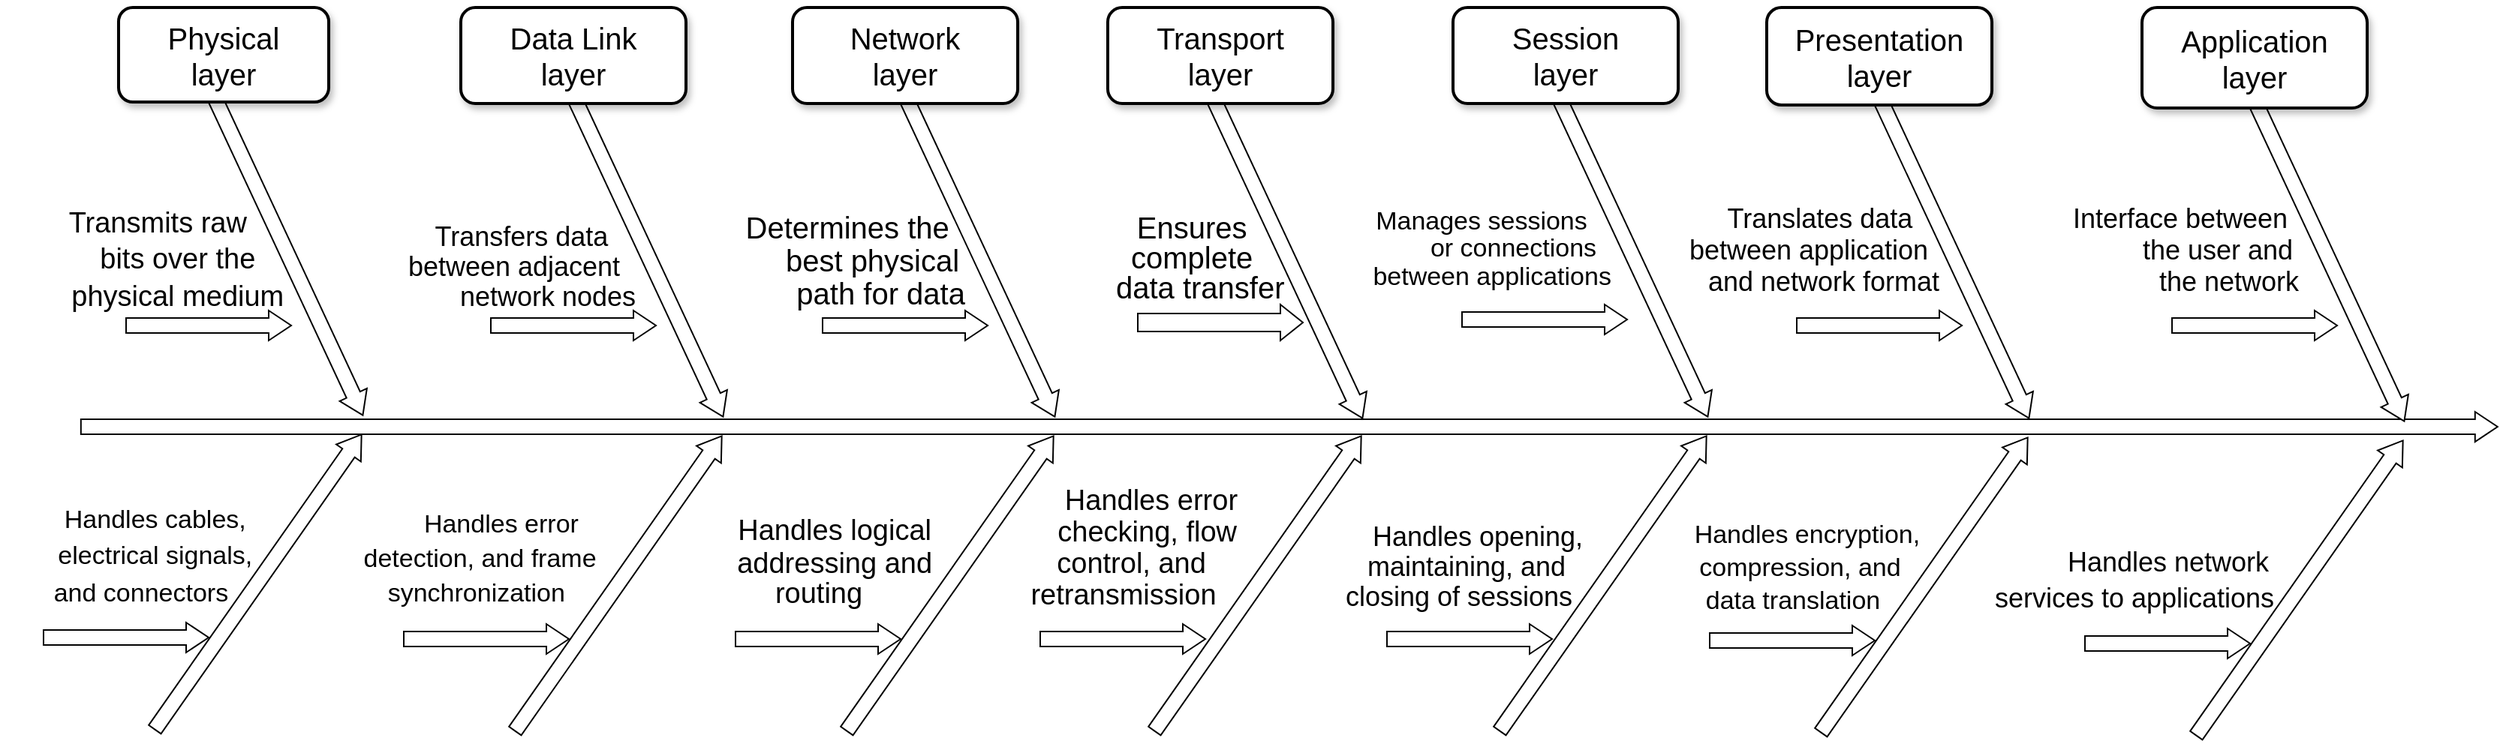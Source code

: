 <mxfile version="27.0.9">
  <diagram name="Page-1" id="b7a7eaba-c6c5-6fbe-34ae-1d3a4219ac39">
    <mxGraphModel dx="3718.5" dy="1063" grid="1" gridSize="10" guides="1" tooltips="1" connect="1" arrows="1" fold="1" page="1" pageScale="1.5" pageWidth="1169" pageHeight="826" background="none" math="0" shadow="0">
      <root>
        <mxCell id="0" style=";html=1;" />
        <mxCell id="1" style=";html=1;" parent="0" />
        <mxCell id="279d4c6e8b4f5ae2-2" value="" style="html=1;shadow=0;dashed=0;align=center;verticalAlign=middle;shape=mxgraph.arrows2.arrow;dy=0.5;dx=15;direction=north;notch=0;rounded=0;strokeWidth=1;fontSize=20;rotation=35;" parent="1" vertex="1">
          <mxGeometry x="594" y="604" width="20" height="240" as="geometry" />
        </mxCell>
        <mxCell id="279d4c6e8b4f5ae2-3" value="" style="html=1;shadow=0;dashed=0;align=center;verticalAlign=middle;shape=mxgraph.arrows2.arrow;dy=0.5;dx=15;direction=north;notch=0;rounded=0;strokeWidth=1;fontSize=20;rotation=35;" parent="1" vertex="1">
          <mxGeometry x="799" y="604" width="20" height="240" as="geometry" />
        </mxCell>
        <mxCell id="279d4c6e8b4f5ae2-4" value="" style="html=1;shadow=0;dashed=0;align=center;verticalAlign=middle;shape=mxgraph.arrows2.arrow;dy=0.5;dx=15;direction=north;notch=0;rounded=0;strokeWidth=1;fontSize=20;rotation=35;" parent="1" vertex="1">
          <mxGeometry x="1029" y="604" width="20" height="240" as="geometry" />
        </mxCell>
        <mxCell id="279d4c6e8b4f5ae2-5" value="" style="html=1;shadow=0;dashed=0;align=center;verticalAlign=middle;shape=mxgraph.arrows2.arrow;dy=0.5;dx=15;direction=north;notch=0;rounded=0;strokeWidth=1;fontSize=20;rotation=90;" parent="1" vertex="1">
          <mxGeometry x="819.9" y="-185.48" width="20" height="1609.97" as="geometry" />
        </mxCell>
        <mxCell id="279d4c6e8b4f5ae2-6" value="" style="html=1;shadow=0;dashed=0;align=center;verticalAlign=middle;shape=mxgraph.arrows2.arrow;dy=0.5;dx=15;direction=north;notch=0;rounded=0;strokeWidth=1;fontSize=20;rotation=155;" parent="1" vertex="1">
          <mxGeometry x="613" y="384" width="20" height="240" as="geometry" />
        </mxCell>
        <mxCell id="279d4c6e8b4f5ae2-7" value="" style="html=1;shadow=0;dashed=0;align=center;verticalAlign=middle;shape=mxgraph.arrows2.arrow;dy=0.5;dx=15;direction=north;notch=0;rounded=0;strokeWidth=1;fontSize=20;rotation=155;" parent="1" vertex="1">
          <mxGeometry x="818" y="385" width="20" height="240" as="geometry" />
        </mxCell>
        <mxCell id="279d4c6e8b4f5ae2-8" value="" style="html=1;shadow=0;dashed=0;align=center;verticalAlign=middle;shape=mxgraph.arrows2.arrow;dy=0.5;dx=15;direction=north;notch=0;rounded=0;strokeWidth=1;fontSize=20;rotation=155;" parent="1" vertex="1">
          <mxGeometry x="1048" y="384" width="20" height="240" as="geometry" />
        </mxCell>
        <mxCell id="279d4c6e8b4f5ae2-9" value="Network&lt;div&gt;layer&lt;/div&gt;" style="rounded=1;whiteSpace=wrap;html=1;shadow=1;strokeWidth=2;fontSize=20;" parent="1" vertex="1">
          <mxGeometry x="499" y="340" width="150" height="64" as="geometry" />
        </mxCell>
        <mxCell id="279d4c6e8b4f5ae2-10" value="Transport&lt;div&gt;layer&lt;/div&gt;" style="rounded=1;whiteSpace=wrap;html=1;shadow=1;strokeWidth=2;fontSize=20;" parent="1" vertex="1">
          <mxGeometry x="709" y="340" width="150" height="64" as="geometry" />
        </mxCell>
        <mxCell id="279d4c6e8b4f5ae2-11" value="Session&lt;div&gt;layer&lt;/div&gt;" style="rounded=1;whiteSpace=wrap;html=1;shadow=1;strokeWidth=2;fontSize=20;" parent="1" vertex="1">
          <mxGeometry x="939" y="340" width="150" height="64" as="geometry" />
        </mxCell>
        <mxCell id="279d4c6e8b4f5ae2-19" value="&lt;div style=&quot;line-height: 100%;&quot;&gt;&lt;font style=&quot;font-size: 19px; line-height: 110%;&quot;&gt;&amp;nbsp;&lt;/font&gt;&lt;font style=&quot;line-height: 100%; font-size: 19px;&quot;&gt; &amp;nbsp; Handles logical&lt;/font&gt;&lt;div&gt;&lt;font style=&quot;line-height: 100%; font-size: 19px;&quot;&gt;&amp;nbsp; &amp;nbsp; &amp;nbsp;addressing and&amp;nbsp;&lt;/font&gt;&lt;/div&gt;&lt;div&gt;&lt;font style=&quot;line-height: 100%; font-size: 19px;&quot;&gt;routing&lt;/font&gt;&lt;/div&gt;&lt;div&gt;&lt;font style=&quot;font-size: 19px; line-height: 110%;&quot;&gt;&lt;br&gt;&lt;/font&gt;&lt;/div&gt;&lt;div&gt;&lt;font style=&quot;font-size: 19px; line-height: 110%;&quot;&gt;&lt;br&gt;&lt;/font&gt;&lt;/div&gt;&lt;div&gt;&lt;font style=&quot;font-size: 19px; line-height: 110%;&quot;&gt;&lt;br&gt;&lt;/font&gt;&lt;/div&gt;&lt;/div&gt;" style="html=1;shadow=0;dashed=0;align=center;verticalAlign=middle;shape=mxgraph.arrows2.arrow;dy=0.5;dx=15;direction=north;notch=0;rounded=0;strokeWidth=1;fontSize=20;rotation=90;horizontal=0;labelPosition=left;verticalLabelPosition=middle;" parent="1" vertex="1">
          <mxGeometry x="506" y="706" width="20" height="110" as="geometry" />
        </mxCell>
        <mxCell id="279d4c6e8b4f5ae2-20" value="&lt;div style=&quot;line-height: 100%;&quot;&gt;&lt;font style=&quot;font-size: 19px;&quot;&gt;&amp;nbsp; &amp;nbsp; &amp;nbsp; &amp;nbsp; Handles error&amp;nbsp;&lt;/font&gt;&lt;div&gt;&lt;font style=&quot;font-size: 19px;&quot;&gt;&amp;nbsp; &amp;nbsp; &amp;nbsp; &amp;nbsp;checking,&amp;nbsp;&lt;span style=&quot;background-color: transparent; color: light-dark(rgb(0, 0, 0), rgb(255, 255, 255));&quot;&gt;flow&amp;nbsp;&lt;/span&gt;&lt;/font&gt;&lt;/div&gt;&lt;div&gt;&lt;span style=&quot;background-color: transparent; color: light-dark(rgb(0, 0, 0), rgb(255, 255, 255));&quot;&gt;&lt;font style=&quot;font-size: 19px;&quot;&gt;&amp;nbsp; &amp;nbsp;control, and&amp;nbsp;&lt;/font&gt;&lt;/span&gt;&lt;div&gt;&lt;font style=&quot;font-size: 19px;&quot;&gt;retransmission&lt;/font&gt;&lt;/div&gt;&lt;/div&gt;&lt;div&gt;&lt;font style=&quot;font-size: 19px;&quot;&gt;&lt;br&gt;&lt;/font&gt;&lt;/div&gt;&lt;div&gt;&lt;font style=&quot;font-size: 19px;&quot;&gt;&lt;br&gt;&lt;/font&gt;&lt;/div&gt;&lt;div&gt;&lt;font style=&quot;font-size: 19px;&quot;&gt;&lt;br&gt;&lt;/font&gt;&lt;/div&gt;&lt;div&gt;&lt;font style=&quot;font-size: 19px;&quot;&gt;&lt;br&gt;&lt;/font&gt;&lt;/div&gt;&lt;/div&gt;" style="html=1;shadow=0;dashed=0;align=center;verticalAlign=middle;shape=mxgraph.arrows2.arrow;dy=0.5;dx=15;direction=north;notch=0;rounded=0;strokeWidth=1;fontSize=20;rotation=90;horizontal=0;labelPosition=left;verticalLabelPosition=middle;" parent="1" vertex="1">
          <mxGeometry x="709" y="706" width="20" height="110" as="geometry" />
        </mxCell>
        <mxCell id="279d4c6e8b4f5ae2-21" value="&lt;div style=&quot;line-height: 100%;&quot;&gt;&lt;font style=&quot;font-size: 18px; line-height: 100%;&quot;&gt;&amp;nbsp; &amp;nbsp;Handles opening,&amp;nbsp;&lt;/font&gt;&lt;div&gt;&lt;font style=&quot;font-size: 18px; line-height: 100%;&quot;&gt;maintaining, and&amp;nbsp;&lt;/font&gt;&lt;/div&gt;&lt;div&gt;&lt;font style=&quot;font-size: 18px; line-height: 100%;&quot;&gt;closing of sessions&amp;nbsp; &amp;nbsp;&lt;/font&gt;&lt;/div&gt;&lt;div&gt;&lt;font style=&quot;font-size: 18px; line-height: 100%;&quot;&gt;&lt;br&gt;&lt;/font&gt;&lt;/div&gt;&lt;div&gt;&lt;font style=&quot;font-size: 18px; line-height: 100%;&quot;&gt;&lt;br&gt;&lt;/font&gt;&lt;/div&gt;&lt;div&gt;&lt;font style=&quot;font-size: 18px; line-height: 100%;&quot;&gt;&lt;br&gt;&lt;/font&gt;&lt;/div&gt;&lt;/div&gt;" style="html=1;shadow=0;dashed=0;align=center;verticalAlign=middle;shape=mxgraph.arrows2.arrow;dy=0.5;dx=15;direction=north;notch=0;rounded=0;strokeWidth=1;fontSize=20;rotation=90;horizontal=0;labelPosition=left;verticalLabelPosition=middle;" parent="1" vertex="1">
          <mxGeometry x="940" y="706" width="20" height="110" as="geometry" />
        </mxCell>
        <mxCell id="279d4c6e8b4f5ae2-22" value="&amp;nbsp;Determines the&amp;nbsp; &amp;nbsp; &amp;nbsp; &amp;nbsp; &amp;nbsp; &amp;nbsp; &amp;nbsp; &amp;nbsp;&lt;div style=&quot;line-height: 100%;&quot;&gt;best physical&amp;nbsp; &amp;nbsp; &amp;nbsp; &amp;nbsp;&amp;nbsp;&lt;/div&gt;&lt;div&gt;path for data&amp;nbsp; &amp;nbsp; &amp;nbsp;&amp;nbsp;&lt;/div&gt;&lt;div&gt;&lt;br&gt;&lt;/div&gt;&lt;div&gt;&lt;br&gt;&lt;/div&gt;" style="html=1;shadow=0;dashed=0;align=center;verticalAlign=middle;shape=mxgraph.arrows2.arrow;dy=0.5;dx=15;direction=north;notch=0;rounded=0;strokeWidth=1;fontSize=20;rotation=90;horizontal=0;labelPosition=left;verticalLabelPosition=middle;" parent="1" vertex="1">
          <mxGeometry x="564" y="497" width="20" height="110" as="geometry" />
        </mxCell>
        <mxCell id="279d4c6e8b4f5ae2-23" value="&lt;div style=&quot;line-height: 100%;&quot;&gt;Ensures&amp;nbsp; &amp;nbsp; &amp;nbsp; &amp;nbsp;&lt;div&gt;complete&amp;nbsp; &amp;nbsp; &amp;nbsp; &amp;nbsp;&lt;div&gt;&amp;nbsp;data transfer&amp;nbsp; &amp;nbsp; &amp;nbsp;&amp;nbsp;&lt;/div&gt;&lt;div&gt;&amp;nbsp;&amp;nbsp;&amp;nbsp;&lt;/div&gt;&lt;/div&gt;&lt;div&gt;&lt;br&gt;&lt;/div&gt;&lt;div&gt;&lt;/div&gt;&lt;/div&gt;" style="html=1;shadow=0;dashed=0;align=center;verticalAlign=middle;shape=mxgraph.arrows2.arrow;dy=0.5;dx=15;direction=north;notch=0;rounded=0;strokeWidth=1;fontSize=20;rotation=90;horizontal=0;labelPosition=left;verticalLabelPosition=middle;" parent="1" vertex="1">
          <mxGeometry x="772" y="495" width="24" height="110" as="geometry" />
        </mxCell>
        <mxCell id="279d4c6e8b4f5ae2-24" value="&lt;div style=&quot;line-height: 90%;&quot;&gt;&lt;font style=&quot;font-size: 17px; line-height: 90%;&quot;&gt;Manages sessions&amp;nbsp; &amp;nbsp; &amp;nbsp; &amp;nbsp; &amp;nbsp; &amp;nbsp; &amp;nbsp; &amp;nbsp; &amp;nbsp;&amp;nbsp;&lt;/font&gt;&lt;div&gt;&lt;font style=&quot;font-size: 17px; line-height: 90%;&quot;&gt;or connections&amp;nbsp; &amp;nbsp; &amp;nbsp; &amp;nbsp; &amp;nbsp;&lt;/font&gt;&lt;/div&gt;&lt;div&gt;&lt;font style=&quot;font-size: 17px; line-height: 90%;&quot;&gt;between applications&amp;nbsp; &amp;nbsp; &amp;nbsp; &amp;nbsp; &amp;nbsp; &amp;nbsp; &amp;nbsp; &amp;nbsp;&lt;/font&gt;&lt;/div&gt;&lt;div&gt;&lt;font style=&quot;font-size: 17px;&quot;&gt;&lt;br&gt;&lt;/font&gt;&lt;/div&gt;&lt;div&gt;&lt;font style=&quot;font-size: 17px;&quot;&gt;&lt;br&gt;&lt;/font&gt;&lt;/div&gt;&lt;div&gt;&lt;br&gt;&lt;/div&gt;&lt;/div&gt;" style="html=1;shadow=0;dashed=0;align=center;verticalAlign=middle;shape=mxgraph.arrows2.arrow;dy=0.5;dx=15;direction=north;notch=0;rounded=0;strokeWidth=1;fontSize=20;rotation=90;horizontal=0;labelPosition=left;verticalLabelPosition=middle;" parent="1" vertex="1">
          <mxGeometry x="990" y="493" width="20" height="110" as="geometry" />
        </mxCell>
        <mxCell id="n2kugmP4WiMPdjQDoynV-9" value="" style="html=1;shadow=0;dashed=0;align=center;verticalAlign=middle;shape=mxgraph.arrows2.arrow;dy=0.5;dx=15;direction=north;notch=0;rounded=0;strokeWidth=1;fontSize=20;rotation=35;" vertex="1" parent="1">
          <mxGeometry x="373" y="604" width="20" height="240" as="geometry" />
        </mxCell>
        <mxCell id="n2kugmP4WiMPdjQDoynV-10" value="" style="html=1;shadow=0;dashed=0;align=center;verticalAlign=middle;shape=mxgraph.arrows2.arrow;dy=0.5;dx=15;direction=north;notch=0;rounded=0;strokeWidth=1;fontSize=20;rotation=155;" vertex="1" parent="1">
          <mxGeometry x="392" y="384" width="20" height="240" as="geometry" />
        </mxCell>
        <mxCell id="n2kugmP4WiMPdjQDoynV-11" value="Data Link&lt;div&gt;layer&lt;/div&gt;" style="rounded=1;whiteSpace=wrap;html=1;shadow=1;strokeWidth=2;fontSize=20;" vertex="1" parent="1">
          <mxGeometry x="278" y="340" width="150" height="64" as="geometry" />
        </mxCell>
        <mxCell id="n2kugmP4WiMPdjQDoynV-14" value="&lt;div style=&quot;line-height: 110%;&quot;&gt;&lt;font style=&quot;font-size: 17px; line-height: 110%;&quot;&gt;&amp;nbsp; &amp;nbsp; &amp;nbsp;Handles error&amp;nbsp;&lt;/font&gt;&lt;div&gt;&lt;font style=&quot;font-size: 17px; line-height: 110%;&quot;&gt;&amp;nbsp; detection, and&amp;nbsp;&lt;span style=&quot;background-color: transparent; color: light-dark(rgb(0, 0, 0), rgb(255, 255, 255));&quot;&gt;frame&amp;nbsp; &amp;nbsp;&amp;nbsp;&lt;/span&gt;&lt;/font&gt;&lt;/div&gt;&lt;div&gt;&lt;span style=&quot;background-color: transparent; color: light-dark(rgb(0, 0, 0), rgb(255, 255, 255));&quot;&gt;&lt;font style=&quot;font-size: 17px; line-height: 110%;&quot;&gt;synchronization&amp;nbsp; &amp;nbsp;&lt;/font&gt;&lt;/span&gt;&lt;/div&gt;&lt;div&gt;&lt;span style=&quot;background-color: transparent; color: light-dark(rgb(0, 0, 0), rgb(255, 255, 255));&quot;&gt;&lt;font style=&quot;font-size: 17px;&quot;&gt;&lt;br&gt;&lt;/font&gt;&lt;/span&gt;&lt;/div&gt;&lt;div&gt;&lt;span style=&quot;background-color: transparent; color: light-dark(rgb(0, 0, 0), rgb(255, 255, 255));&quot;&gt;&lt;font style=&quot;font-size: 17px;&quot;&gt;&lt;br&gt;&lt;/font&gt;&lt;/span&gt;&lt;/div&gt;&lt;div&gt;&lt;br&gt;&lt;/div&gt;&lt;div&gt;&lt;/div&gt;&lt;/div&gt;" style="html=1;shadow=0;dashed=0;align=center;verticalAlign=middle;shape=mxgraph.arrows2.arrow;dy=0.5;dx=15;direction=north;notch=0;rounded=0;strokeWidth=1;fontSize=20;rotation=90;horizontal=0;labelPosition=left;verticalLabelPosition=middle;" vertex="1" parent="1">
          <mxGeometry x="285" y="706" width="20" height="110" as="geometry" />
        </mxCell>
        <mxCell id="n2kugmP4WiMPdjQDoynV-15" value="&lt;div style=&quot;line-height: 100%;&quot;&gt;&lt;font style=&quot;font-size: 18px; line-height: 100%;&quot;&gt;Transfers data&amp;nbsp; &amp;nbsp; &amp;nbsp; &amp;nbsp; &amp;nbsp; &amp;nbsp; &amp;nbsp;&amp;nbsp;&lt;/font&gt;&lt;div&gt;&lt;font style=&quot;font-size: 18px; line-height: 100%;&quot;&gt;&lt;span style=&quot;background-color: transparent; color: light-dark(rgb(0, 0, 0), rgb(255, 255, 255));&quot;&gt;between&amp;nbsp;&lt;/span&gt;&lt;span style=&quot;background-color: transparent; color: light-dark(rgb(0, 0, 0), rgb(255, 255, 255));&quot;&gt;adjacent&amp;nbsp; &amp;nbsp; &amp;nbsp; &amp;nbsp; &amp;nbsp; &amp;nbsp; &amp;nbsp; &amp;nbsp;&amp;nbsp;&lt;/span&gt;&lt;/font&gt;&lt;div&gt;&lt;font style=&quot;font-size: 18px; line-height: 100%;&quot;&gt;&lt;font&gt;network nodes&lt;/font&gt;&amp;nbsp; &amp;nbsp; &amp;nbsp; &amp;nbsp;&lt;/font&gt;&lt;/div&gt;&lt;div&gt;&lt;font style=&quot;font-size: 18px;&quot;&gt;&lt;br&gt;&lt;/font&gt;&lt;/div&gt;&lt;div&gt;&lt;br&gt;&lt;/div&gt;&lt;div&gt;&lt;/div&gt;&lt;/div&gt;&lt;/div&gt;" style="html=1;shadow=0;dashed=0;align=center;verticalAlign=middle;shape=mxgraph.arrows2.arrow;dy=0.5;dx=15;direction=north;notch=0;rounded=0;strokeWidth=1;fontSize=20;rotation=90;horizontal=0;labelPosition=left;verticalLabelPosition=middle;" vertex="1" parent="1">
          <mxGeometry x="343" y="497" width="20" height="110" as="geometry" />
        </mxCell>
        <mxCell id="n2kugmP4WiMPdjQDoynV-17" value="" style="html=1;shadow=0;dashed=0;align=center;verticalAlign=middle;shape=mxgraph.arrows2.arrow;dy=0.5;dx=15;direction=north;notch=0;rounded=0;strokeWidth=1;fontSize=20;rotation=35;" vertex="1" parent="1">
          <mxGeometry x="133" y="603" width="20" height="240" as="geometry" />
        </mxCell>
        <mxCell id="n2kugmP4WiMPdjQDoynV-18" value="" style="html=1;shadow=0;dashed=0;align=center;verticalAlign=middle;shape=mxgraph.arrows2.arrow;dy=0.5;dx=15;direction=north;notch=0;rounded=0;strokeWidth=1;fontSize=20;rotation=155;" vertex="1" parent="1">
          <mxGeometry x="152" y="383" width="20" height="240" as="geometry" />
        </mxCell>
        <mxCell id="n2kugmP4WiMPdjQDoynV-19" value="Physical&lt;div&gt;layer&lt;/div&gt;" style="rounded=1;whiteSpace=wrap;html=1;shadow=1;strokeWidth=2;fontSize=20;" vertex="1" parent="1">
          <mxGeometry x="50" y="340" width="140" height="63" as="geometry" />
        </mxCell>
        <mxCell id="n2kugmP4WiMPdjQDoynV-22" value="&lt;font style=&quot;font-size: 17px;&quot;&gt;&amp;nbsp; &amp;nbsp; &amp;nbsp; &amp;nbsp; Handles cables,&lt;/font&gt;&lt;div&gt;&lt;font style=&quot;font-size: 17px;&quot;&gt;&amp;nbsp; &amp;nbsp; &amp;nbsp; &amp;nbsp; electrical signals,&lt;/font&gt;&lt;/div&gt;&lt;div&gt;&lt;font style=&quot;font-size: 17px;&quot;&gt;&amp;nbsp; &amp;nbsp; and connectors&lt;/font&gt;&lt;/div&gt;&lt;div&gt;&lt;br&gt;&lt;/div&gt;&lt;div&gt;&lt;br&gt;&lt;/div&gt;&lt;div&gt;&lt;br&gt;&lt;/div&gt;" style="html=1;shadow=0;dashed=0;align=center;verticalAlign=middle;shape=mxgraph.arrows2.arrow;dy=0.5;dx=15;direction=north;notch=0;rounded=0;strokeWidth=1;fontSize=20;rotation=90;horizontal=0;labelPosition=left;verticalLabelPosition=middle;" vertex="1" parent="1">
          <mxGeometry x="45" y="705" width="20" height="110" as="geometry" />
        </mxCell>
        <mxCell id="n2kugmP4WiMPdjQDoynV-23" value="&lt;div&gt;&lt;font style=&quot;font-size: 19px;&quot;&gt;Transmits raw&amp;nbsp; &amp;nbsp; &amp;nbsp; &amp;nbsp; &amp;nbsp; &amp;nbsp; &amp;nbsp;&lt;/font&gt;&lt;div&gt;&lt;font style=&quot;font-size: 19px;&quot;&gt;&amp;nbsp;bits over&amp;nbsp;&lt;span style=&quot;background-color: transparent; color: light-dark(rgb(0, 0, 0), rgb(255, 255, 255));&quot;&gt;the&amp;nbsp; &amp;nbsp; &amp;nbsp; &amp;nbsp; &amp;nbsp;&lt;/span&gt;&lt;/font&gt;&lt;/div&gt;&lt;div&gt;&lt;span style=&quot;background-color: transparent; color: light-dark(rgb(0, 0, 0), rgb(255, 255, 255));&quot;&gt;&lt;font style=&quot;font-size: 19px;&quot;&gt;&amp;nbsp;physical medium&amp;nbsp; &amp;nbsp; &amp;nbsp; &amp;nbsp; &amp;nbsp;&lt;/font&gt;&lt;/span&gt;&lt;/div&gt;&lt;div&gt;&lt;span style=&quot;background-color: transparent; color: light-dark(rgb(0, 0, 0), rgb(255, 255, 255));&quot;&gt;&lt;font style=&quot;font-size: 19px;&quot;&gt;&lt;br&gt;&lt;/font&gt;&lt;/span&gt;&lt;/div&gt;&lt;div&gt;&lt;span style=&quot;background-color: transparent; color: light-dark(rgb(0, 0, 0), rgb(255, 255, 255));&quot;&gt;&lt;font style=&quot;font-size: 19px;&quot;&gt;&amp;nbsp;&amp;nbsp;&lt;/font&gt;&lt;/span&gt;&lt;/div&gt;&lt;/div&gt;" style="html=1;shadow=0;dashed=0;align=center;verticalAlign=middle;shape=mxgraph.arrows2.arrow;dy=0.5;dx=15;direction=north;notch=0;rounded=0;strokeWidth=1;fontSize=20;rotation=90;horizontal=0;labelPosition=left;verticalLabelPosition=middle;" vertex="1" parent="1">
          <mxGeometry x="100" y="497" width="20" height="110" as="geometry" />
        </mxCell>
        <mxCell id="n2kugmP4WiMPdjQDoynV-41" value="" style="html=1;shadow=0;dashed=0;align=center;verticalAlign=middle;shape=mxgraph.arrows2.arrow;dy=0.5;dx=15;direction=north;notch=0;rounded=0;strokeWidth=1;fontSize=20;rotation=35;" vertex="1" parent="1">
          <mxGeometry x="1243" y="605" width="20" height="240" as="geometry" />
        </mxCell>
        <mxCell id="n2kugmP4WiMPdjQDoynV-42" value="" style="html=1;shadow=0;dashed=0;align=center;verticalAlign=middle;shape=mxgraph.arrows2.arrow;dy=0.5;dx=15;direction=north;notch=0;rounded=0;strokeWidth=1;fontSize=20;rotation=155;" vertex="1" parent="1">
          <mxGeometry x="1262" y="385" width="20" height="240" as="geometry" />
        </mxCell>
        <mxCell id="n2kugmP4WiMPdjQDoynV-43" value="Presentation&lt;div&gt;layer&lt;/div&gt;" style="rounded=1;whiteSpace=wrap;html=1;shadow=1;strokeWidth=2;fontSize=20;" vertex="1" parent="1">
          <mxGeometry x="1148" y="340" width="150" height="65" as="geometry" />
        </mxCell>
        <mxCell id="n2kugmP4WiMPdjQDoynV-46" value="&lt;div style=&quot;line-height: 100%;&quot;&gt;&lt;font style=&quot;font-size: 17px;&quot;&gt;&amp;nbsp; &amp;nbsp; &amp;nbsp;Handles encryption,&amp;nbsp;&lt;/font&gt;&lt;div&gt;&lt;font style=&quot;font-size: 17px;&quot;&gt;&amp;nbsp; &amp;nbsp;compression, and&amp;nbsp;&lt;/font&gt;&lt;/div&gt;&lt;div&gt;&lt;font style=&quot;font-size: 17px;&quot;&gt;data translation&lt;/font&gt;&lt;/div&gt;&lt;div&gt;&lt;br&gt;&lt;/div&gt;&lt;div&gt;&lt;br&gt;&lt;/div&gt;&lt;div&gt;&lt;br&gt;&lt;/div&gt;&lt;div&gt;&lt;/div&gt;&lt;/div&gt;" style="html=1;shadow=0;dashed=0;align=center;verticalAlign=middle;shape=mxgraph.arrows2.arrow;dy=0.5;dx=15;direction=north;notch=0;rounded=0;strokeWidth=1;fontSize=20;rotation=90;horizontal=0;labelPosition=left;verticalLabelPosition=middle;" vertex="1" parent="1">
          <mxGeometry x="1155" y="707" width="20" height="110" as="geometry" />
        </mxCell>
        <mxCell id="n2kugmP4WiMPdjQDoynV-47" value="&lt;div style=&quot;line-height: 100%;&quot;&gt;&lt;font style=&quot;font-size: 18px;&quot;&gt;Translates data&amp;nbsp; &amp;nbsp; &amp;nbsp; &amp;nbsp; &amp;nbsp; &amp;nbsp; &amp;nbsp; &amp;nbsp;&amp;nbsp;&lt;/font&gt;&lt;div&gt;&lt;font style=&quot;font-size: 18px;&quot;&gt;between application&amp;nbsp; &amp;nbsp; &amp;nbsp; &amp;nbsp; &amp;nbsp; &amp;nbsp; &amp;nbsp; &amp;nbsp; &amp;nbsp; &amp;nbsp;&lt;/font&gt;&lt;/div&gt;&lt;div&gt;&lt;font style=&quot;font-size: 18px;&quot;&gt;&amp;nbsp;and network format&amp;nbsp; &amp;nbsp; &amp;nbsp; &amp;nbsp; &amp;nbsp; &amp;nbsp; &amp;nbsp; &amp;nbsp;&amp;nbsp;&lt;/font&gt;&lt;/div&gt;&lt;div&gt;&lt;font style=&quot;font-size: 18px;&quot;&gt;&lt;br&gt;&lt;/font&gt;&lt;/div&gt;&lt;div&gt;&lt;font style=&quot;font-size: 18px;&quot;&gt;&lt;br&gt;&lt;/font&gt;&lt;/div&gt;&lt;div&gt;&lt;font style=&quot;font-size: 18px;&quot;&gt;&lt;br&gt;&lt;/font&gt;&lt;/div&gt;&lt;/div&gt;" style="html=1;shadow=0;dashed=0;align=center;verticalAlign=middle;shape=mxgraph.arrows2.arrow;dy=0.5;dx=15;direction=north;notch=0;rounded=0;strokeWidth=1;fontSize=20;rotation=90;horizontal=0;labelPosition=left;verticalLabelPosition=middle;" vertex="1" parent="1">
          <mxGeometry x="1213" y="497" width="20" height="110" as="geometry" />
        </mxCell>
        <mxCell id="n2kugmP4WiMPdjQDoynV-49" value="" style="html=1;shadow=0;dashed=0;align=center;verticalAlign=middle;shape=mxgraph.arrows2.arrow;dy=0.5;dx=15;direction=north;notch=0;rounded=0;strokeWidth=1;fontSize=20;rotation=35;" vertex="1" parent="1">
          <mxGeometry x="1493" y="607" width="20" height="240" as="geometry" />
        </mxCell>
        <mxCell id="n2kugmP4WiMPdjQDoynV-50" value="" style="html=1;shadow=0;dashed=0;align=center;verticalAlign=middle;shape=mxgraph.arrows2.arrow;dy=0.5;dx=15;direction=north;notch=0;rounded=0;strokeWidth=1;fontSize=20;rotation=155;" vertex="1" parent="1">
          <mxGeometry x="1512" y="387" width="20" height="240" as="geometry" />
        </mxCell>
        <mxCell id="n2kugmP4WiMPdjQDoynV-51" value="Application&lt;div&gt;layer&lt;/div&gt;" style="rounded=1;whiteSpace=wrap;html=1;shadow=1;strokeWidth=2;fontSize=20;" vertex="1" parent="1">
          <mxGeometry x="1398" y="340" width="150" height="67" as="geometry" />
        </mxCell>
        <mxCell id="n2kugmP4WiMPdjQDoynV-54" value="&lt;span style=&quot;background-color: transparent; color: light-dark(rgb(0, 0, 0), rgb(255, 255, 255)); line-height: 100%;&quot;&gt;&lt;font style=&quot;font-size: 18px;&quot;&gt;&amp;nbsp;Handles network&amp;nbsp;&lt;/font&gt;&lt;/span&gt;&lt;div&gt;&lt;span style=&quot;background-color: transparent; color: light-dark(rgb(0, 0, 0), rgb(255, 255, 255)); line-height: 100%;&quot;&gt;&lt;font style=&quot;font-size: 18px;&quot;&gt;services to applications&amp;nbsp; &amp;nbsp; &amp;nbsp; &amp;nbsp; &amp;nbsp;&lt;/font&gt;&lt;/span&gt;&lt;/div&gt;&lt;div&gt;&lt;span style=&quot;background-color: transparent; color: light-dark(rgb(0, 0, 0), rgb(255, 255, 255)); line-height: 100%;&quot;&gt;&lt;font style=&quot;font-size: 18px;&quot;&gt;&lt;br&gt;&lt;/font&gt;&lt;/span&gt;&lt;/div&gt;&lt;div&gt;&lt;br&gt;&lt;/div&gt;" style="html=1;shadow=0;dashed=0;align=center;verticalAlign=middle;shape=mxgraph.arrows2.arrow;dy=0.5;dx=15;direction=north;notch=0;rounded=0;strokeWidth=1;fontSize=20;rotation=90;horizontal=0;labelPosition=left;verticalLabelPosition=middle;" vertex="1" parent="1">
          <mxGeometry x="1405" y="709" width="20" height="110" as="geometry" />
        </mxCell>
        <mxCell id="n2kugmP4WiMPdjQDoynV-55" value="&lt;div style=&quot;line-height: 100%;&quot;&gt;&lt;font style=&quot;font-size: 18px;&quot;&gt;Interface between&amp;nbsp; &amp;nbsp; &amp;nbsp; &amp;nbsp; &amp;nbsp; &amp;nbsp; &amp;nbsp; &amp;nbsp; &amp;nbsp; &amp;nbsp;&amp;nbsp;&lt;/font&gt;&lt;div&gt;&lt;font style=&quot;font-size: 18px;&quot;&gt;the user and&amp;nbsp; &amp;nbsp; &amp;nbsp; &amp;nbsp; &amp;nbsp;&amp;nbsp;&lt;/font&gt;&lt;/div&gt;&lt;div&gt;&lt;font style=&quot;font-size: 18px;&quot;&gt;the network&amp;nbsp; &amp;nbsp; &amp;nbsp; &amp;nbsp;&lt;/font&gt;&lt;/div&gt;&lt;div&gt;&lt;font style=&quot;font-size: 18px;&quot;&gt;&lt;br&gt;&lt;/font&gt;&lt;/div&gt;&lt;div&gt;&lt;font style=&quot;font-size: 18px;&quot;&gt;&lt;br&gt;&lt;/font&gt;&lt;/div&gt;&lt;div&gt;&lt;br&gt;&lt;/div&gt;&lt;/div&gt;" style="html=1;shadow=0;dashed=0;align=center;verticalAlign=middle;shape=mxgraph.arrows2.arrow;dy=0.5;dx=15;direction=north;notch=0;rounded=0;strokeWidth=1;fontSize=20;rotation=90;horizontal=0;labelPosition=left;verticalLabelPosition=middle;" vertex="1" parent="1">
          <mxGeometry x="1463" y="497" width="20" height="110" as="geometry" />
        </mxCell>
      </root>
    </mxGraphModel>
  </diagram>
</mxfile>
